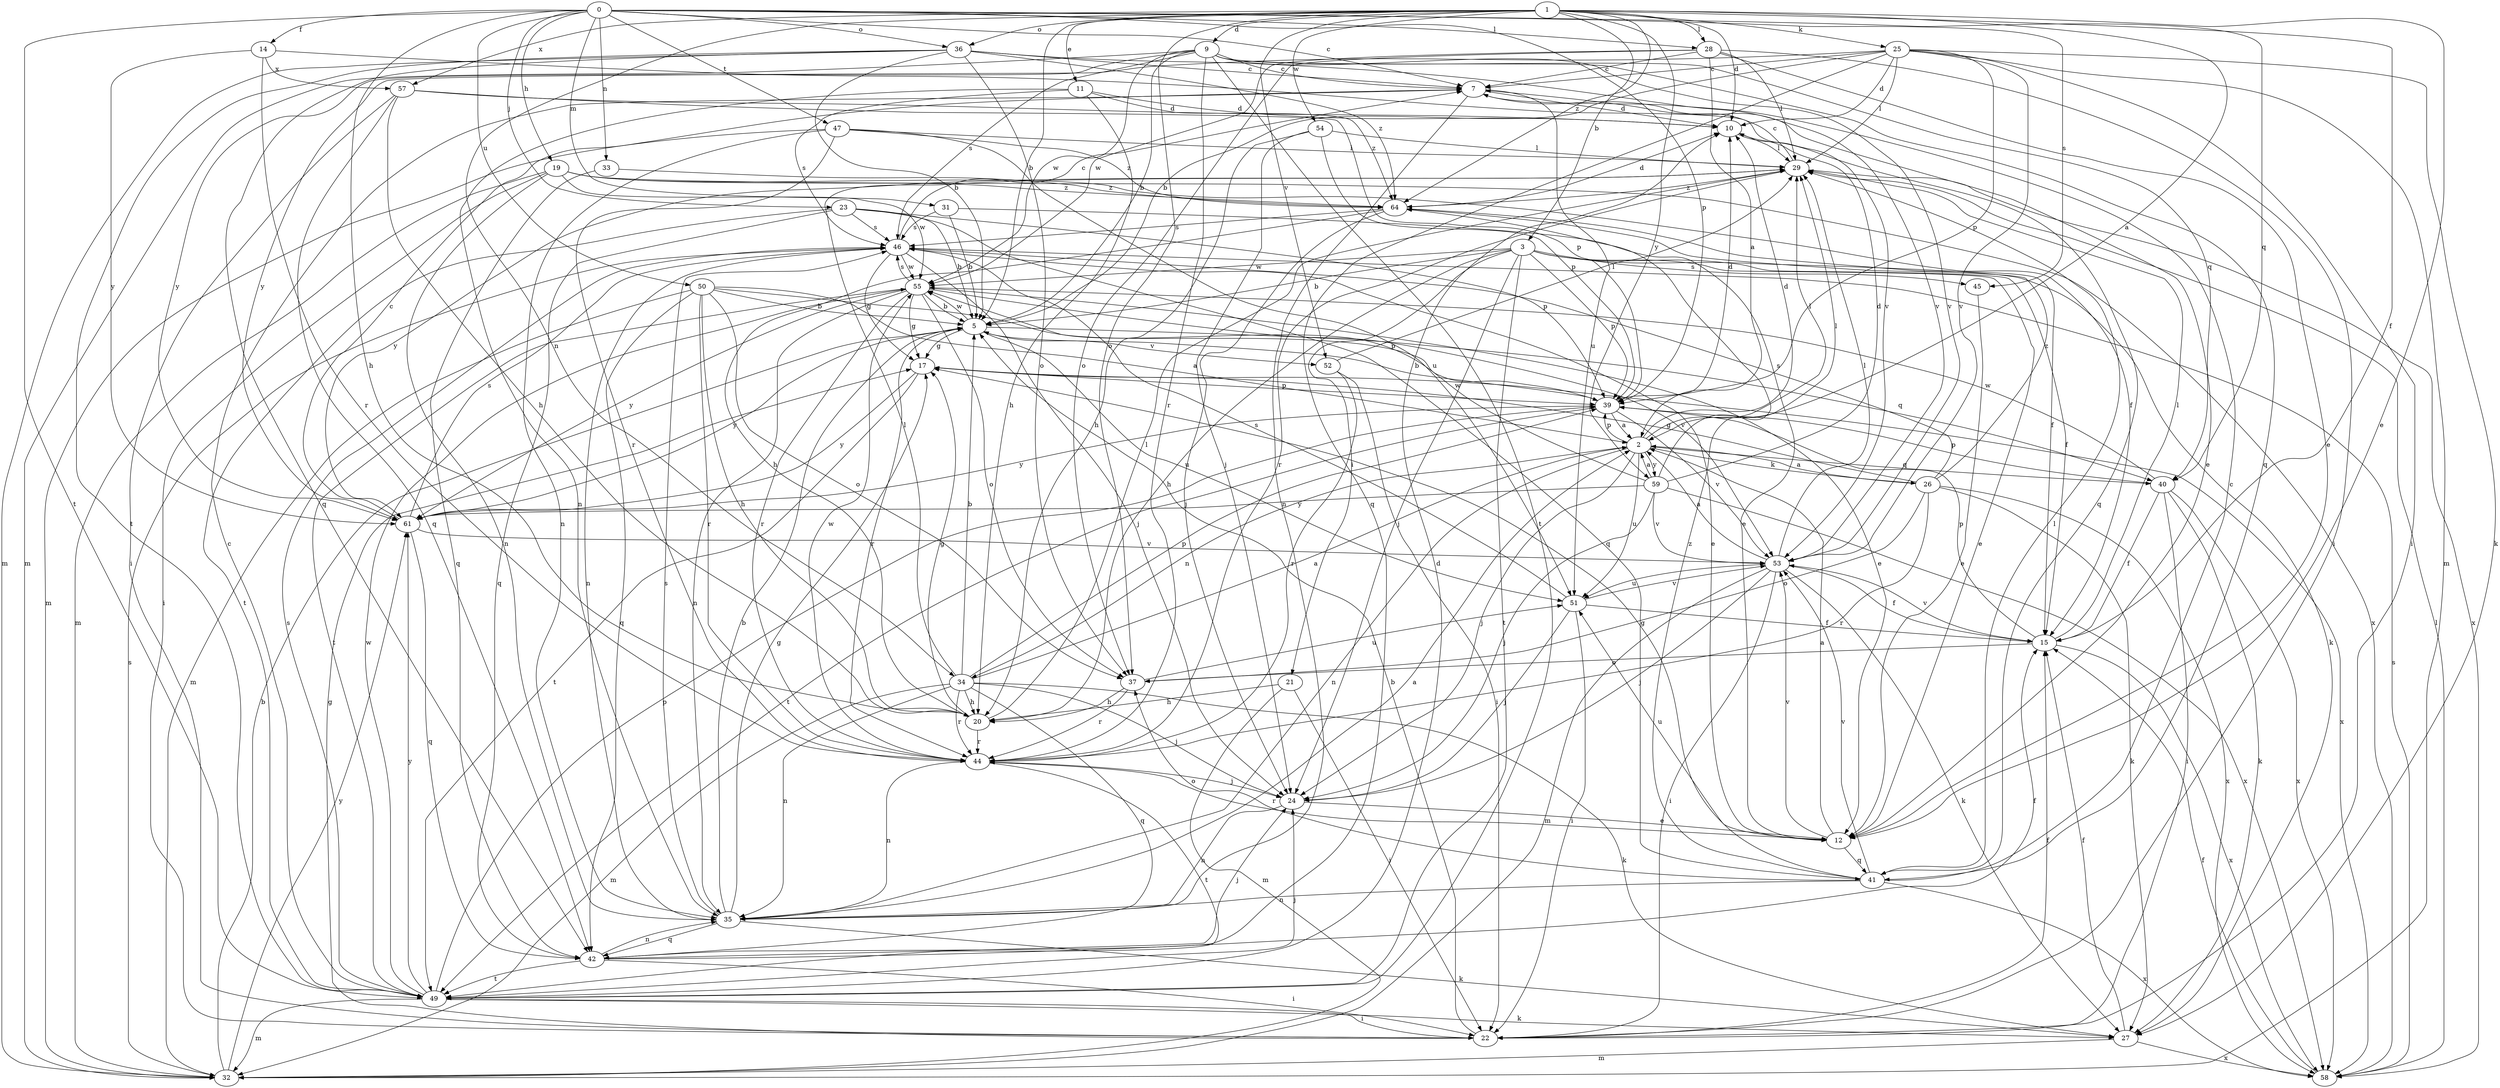 strict digraph  {
0;
1;
2;
3;
5;
7;
9;
10;
11;
12;
14;
15;
17;
19;
20;
21;
22;
23;
24;
25;
26;
27;
28;
29;
31;
32;
33;
34;
35;
36;
37;
39;
40;
41;
42;
44;
45;
46;
47;
49;
50;
51;
52;
53;
54;
55;
57;
58;
59;
61;
64;
0 -> 7  [label=c];
0 -> 14  [label=f];
0 -> 19  [label=h];
0 -> 20  [label=h];
0 -> 23  [label=j];
0 -> 28  [label=l];
0 -> 31  [label=m];
0 -> 33  [label=n];
0 -> 36  [label=o];
0 -> 39  [label=p];
0 -> 40  [label=q];
0 -> 45  [label=s];
0 -> 47  [label=t];
0 -> 49  [label=t];
0 -> 50  [label=u];
1 -> 2  [label=a];
1 -> 3  [label=b];
1 -> 5  [label=b];
1 -> 9  [label=d];
1 -> 10  [label=d];
1 -> 11  [label=e];
1 -> 12  [label=e];
1 -> 15  [label=f];
1 -> 25  [label=k];
1 -> 28  [label=l];
1 -> 34  [label=n];
1 -> 36  [label=o];
1 -> 37  [label=o];
1 -> 52  [label=v];
1 -> 54  [label=w];
1 -> 57  [label=x];
1 -> 59  [label=y];
1 -> 64  [label=z];
2 -> 10  [label=d];
2 -> 24  [label=j];
2 -> 26  [label=k];
2 -> 29  [label=l];
2 -> 34  [label=n];
2 -> 35  [label=n];
2 -> 39  [label=p];
2 -> 40  [label=q];
2 -> 51  [label=u];
2 -> 59  [label=y];
3 -> 5  [label=b];
3 -> 12  [label=e];
3 -> 15  [label=f];
3 -> 20  [label=h];
3 -> 21  [label=i];
3 -> 24  [label=j];
3 -> 27  [label=k];
3 -> 39  [label=p];
3 -> 45  [label=s];
3 -> 49  [label=t];
3 -> 55  [label=w];
5 -> 17  [label=g];
5 -> 40  [label=q];
5 -> 44  [label=r];
5 -> 51  [label=u];
5 -> 52  [label=v];
5 -> 55  [label=w];
5 -> 61  [label=y];
7 -> 10  [label=d];
7 -> 12  [label=e];
7 -> 35  [label=n];
7 -> 51  [label=u];
9 -> 5  [label=b];
9 -> 7  [label=c];
9 -> 32  [label=m];
9 -> 40  [label=q];
9 -> 41  [label=q];
9 -> 44  [label=r];
9 -> 46  [label=s];
9 -> 49  [label=t];
9 -> 53  [label=v];
9 -> 55  [label=w];
9 -> 61  [label=y];
10 -> 29  [label=l];
10 -> 41  [label=q];
11 -> 10  [label=d];
11 -> 20  [label=h];
11 -> 35  [label=n];
11 -> 46  [label=s];
11 -> 64  [label=z];
12 -> 2  [label=a];
12 -> 41  [label=q];
12 -> 44  [label=r];
12 -> 51  [label=u];
12 -> 53  [label=v];
14 -> 44  [label=r];
14 -> 53  [label=v];
14 -> 57  [label=x];
14 -> 61  [label=y];
15 -> 29  [label=l];
15 -> 37  [label=o];
15 -> 39  [label=p];
15 -> 53  [label=v];
15 -> 58  [label=x];
17 -> 39  [label=p];
17 -> 49  [label=t];
17 -> 58  [label=x];
17 -> 61  [label=y];
19 -> 15  [label=f];
19 -> 22  [label=i];
19 -> 32  [label=m];
19 -> 35  [label=n];
19 -> 55  [label=w];
19 -> 58  [label=x];
19 -> 64  [label=z];
20 -> 17  [label=g];
20 -> 29  [label=l];
20 -> 44  [label=r];
21 -> 20  [label=h];
21 -> 22  [label=i];
21 -> 32  [label=m];
22 -> 5  [label=b];
22 -> 15  [label=f];
22 -> 17  [label=g];
23 -> 5  [label=b];
23 -> 39  [label=p];
23 -> 41  [label=q];
23 -> 42  [label=q];
23 -> 46  [label=s];
23 -> 49  [label=t];
24 -> 12  [label=e];
24 -> 35  [label=n];
25 -> 5  [label=b];
25 -> 7  [label=c];
25 -> 10  [label=d];
25 -> 22  [label=i];
25 -> 27  [label=k];
25 -> 29  [label=l];
25 -> 32  [label=m];
25 -> 39  [label=p];
25 -> 42  [label=q];
25 -> 53  [label=v];
25 -> 61  [label=y];
26 -> 2  [label=a];
26 -> 17  [label=g];
26 -> 27  [label=k];
26 -> 37  [label=o];
26 -> 44  [label=r];
26 -> 46  [label=s];
26 -> 58  [label=x];
26 -> 64  [label=z];
27 -> 15  [label=f];
27 -> 32  [label=m];
27 -> 58  [label=x];
28 -> 2  [label=a];
28 -> 7  [label=c];
28 -> 12  [label=e];
28 -> 22  [label=i];
28 -> 29  [label=l];
28 -> 37  [label=o];
28 -> 55  [label=w];
29 -> 7  [label=c];
29 -> 44  [label=r];
29 -> 58  [label=x];
29 -> 61  [label=y];
29 -> 64  [label=z];
31 -> 5  [label=b];
31 -> 12  [label=e];
31 -> 46  [label=s];
32 -> 5  [label=b];
32 -> 46  [label=s];
32 -> 61  [label=y];
33 -> 42  [label=q];
33 -> 64  [label=z];
34 -> 2  [label=a];
34 -> 5  [label=b];
34 -> 20  [label=h];
34 -> 24  [label=j];
34 -> 27  [label=k];
34 -> 29  [label=l];
34 -> 32  [label=m];
34 -> 35  [label=n];
34 -> 39  [label=p];
34 -> 42  [label=q];
34 -> 44  [label=r];
35 -> 2  [label=a];
35 -> 5  [label=b];
35 -> 17  [label=g];
35 -> 27  [label=k];
35 -> 42  [label=q];
35 -> 46  [label=s];
36 -> 5  [label=b];
36 -> 7  [label=c];
36 -> 32  [label=m];
36 -> 37  [label=o];
36 -> 42  [label=q];
36 -> 49  [label=t];
36 -> 53  [label=v];
36 -> 64  [label=z];
37 -> 20  [label=h];
37 -> 44  [label=r];
37 -> 51  [label=u];
39 -> 2  [label=a];
39 -> 5  [label=b];
39 -> 10  [label=d];
39 -> 49  [label=t];
39 -> 53  [label=v];
39 -> 61  [label=y];
40 -> 15  [label=f];
40 -> 22  [label=i];
40 -> 27  [label=k];
40 -> 39  [label=p];
40 -> 55  [label=w];
40 -> 58  [label=x];
41 -> 7  [label=c];
41 -> 17  [label=g];
41 -> 29  [label=l];
41 -> 35  [label=n];
41 -> 37  [label=o];
41 -> 53  [label=v];
41 -> 58  [label=x];
41 -> 64  [label=z];
42 -> 15  [label=f];
42 -> 22  [label=i];
42 -> 24  [label=j];
42 -> 35  [label=n];
42 -> 49  [label=t];
44 -> 24  [label=j];
44 -> 35  [label=n];
44 -> 49  [label=t];
44 -> 55  [label=w];
45 -> 12  [label=e];
46 -> 7  [label=c];
46 -> 12  [label=e];
46 -> 17  [label=g];
46 -> 24  [label=j];
46 -> 35  [label=n];
46 -> 55  [label=w];
47 -> 29  [label=l];
47 -> 32  [label=m];
47 -> 35  [label=n];
47 -> 44  [label=r];
47 -> 51  [label=u];
47 -> 64  [label=z];
49 -> 7  [label=c];
49 -> 10  [label=d];
49 -> 22  [label=i];
49 -> 24  [label=j];
49 -> 27  [label=k];
49 -> 32  [label=m];
49 -> 39  [label=p];
49 -> 46  [label=s];
49 -> 55  [label=w];
49 -> 61  [label=y];
50 -> 2  [label=a];
50 -> 5  [label=b];
50 -> 20  [label=h];
50 -> 32  [label=m];
50 -> 37  [label=o];
50 -> 39  [label=p];
50 -> 42  [label=q];
50 -> 44  [label=r];
51 -> 15  [label=f];
51 -> 22  [label=i];
51 -> 24  [label=j];
51 -> 46  [label=s];
51 -> 53  [label=v];
52 -> 22  [label=i];
52 -> 29  [label=l];
52 -> 44  [label=r];
53 -> 2  [label=a];
53 -> 15  [label=f];
53 -> 22  [label=i];
53 -> 24  [label=j];
53 -> 27  [label=k];
53 -> 29  [label=l];
53 -> 32  [label=m];
53 -> 51  [label=u];
54 -> 20  [label=h];
54 -> 24  [label=j];
54 -> 29  [label=l];
54 -> 39  [label=p];
55 -> 5  [label=b];
55 -> 12  [label=e];
55 -> 17  [label=g];
55 -> 35  [label=n];
55 -> 37  [label=o];
55 -> 44  [label=r];
55 -> 46  [label=s];
55 -> 49  [label=t];
55 -> 53  [label=v];
55 -> 61  [label=y];
57 -> 10  [label=d];
57 -> 20  [label=h];
57 -> 22  [label=i];
57 -> 39  [label=p];
57 -> 42  [label=q];
58 -> 15  [label=f];
58 -> 29  [label=l];
58 -> 46  [label=s];
59 -> 2  [label=a];
59 -> 10  [label=d];
59 -> 24  [label=j];
59 -> 29  [label=l];
59 -> 53  [label=v];
59 -> 55  [label=w];
59 -> 58  [label=x];
59 -> 61  [label=y];
61 -> 7  [label=c];
61 -> 42  [label=q];
61 -> 46  [label=s];
61 -> 53  [label=v];
64 -> 10  [label=d];
64 -> 15  [label=f];
64 -> 20  [label=h];
64 -> 24  [label=j];
64 -> 46  [label=s];
}
